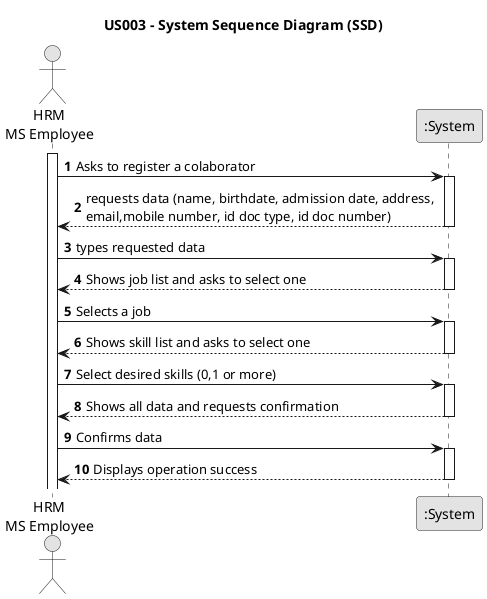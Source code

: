 @startuml
skinparam monochrome true
skinparam packageStyle rectangle
skinparam shadowing false

title US003 - System Sequence Diagram (SSD)

autonumber

actor "HRM\nMS Employee" as Employee
participant ":System" as System

activate Employee

    Employee -> System : Asks to register a colaborator

    activate System

        System --> Employee : requests data (name, birthdate, admission date, address, \nemail,mobile number, id doc type, id doc number)
    deactivate System

    Employee -> System : types requested data

    activate System

        System --> Employee : Shows job list and asks to select one
    deactivate System

    Employee -> System : Selects a job

    activate System

        System --> Employee : Shows skill list and asks to select one
    deactivate System


    Employee -> System : Select desired skills (0,1 or more)

    activate System

        System --> Employee : Shows all data and requests confirmation
    deactivate System

    Employee -> System : Confirms data

    activate System

        System --> Employee : Displays operation success
    deactivate System

@enduml